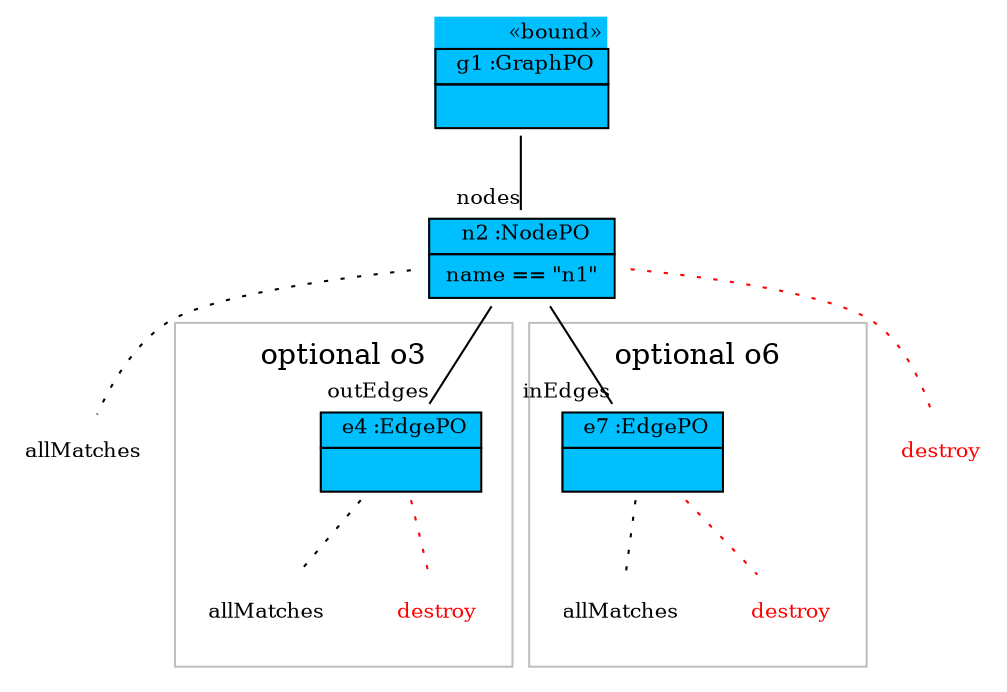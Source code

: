 graph ObjectDiagram {
   node [shape = none, fontsize = 10];
   edge [fontsize = 10];

g1 [label=<<table border='0' cellborder='1' cellspacing='0' color='black' bgcolor='deepskyblue'> <tr> <td border='0' align='right'><font color='black'>&#171;bound&#187;</font></td></tr> <tr> <td align='center'> <font color='black'> g1 :GraphPO </font></td></tr> <tr> <td align='left'> <table border='0' cellborder='0' cellspacing='0' color='black'> <tr> <td>  </td></tr></table></td></tr></table>>];
n2 [label=<<table border='0' cellborder='1' cellspacing='0' color='black' bgcolor='deepskyblue'>  <tr> <td align='center'> <font color='black'> n2 :NodePO </font></td></tr> <tr> <td align='left'> <table border='0' cellborder='0' cellspacing='0' color='black'> <tr><td><font color='black'> name == "n1" </font></td></tr></table></td></tr></table>>];
allMatches_n2 [label=allMatches];
subgraph cluster_o3 
{
   label=<<table border='0' cellborder='0'><tr><td>optional o3</td></tr></table>>;
   color=grey;

e4 [label=<<table border='0' cellborder='1' cellspacing='0' color='black' bgcolor='deepskyblue'>  <tr> <td align='center'> <font color='black'> e4 :EdgePO </font></td></tr> <tr> <td align='left'> <table border='0' cellborder='0' cellspacing='0' color='black'> <tr> <td>  </td></tr></table></td></tr></table>>];
allMatches_e4 [label=allMatches];
d5 [label="destroy" fontcolor="red"]
}

subgraph cluster_o6 
{
   label=<<table border='0' cellborder='0'><tr><td>optional o6</td></tr></table>>;
   color=grey;

e7 [label=<<table border='0' cellborder='1' cellspacing='0' color='black' bgcolor='deepskyblue'>  <tr> <td align='center'> <font color='black'> e7 :EdgePO </font></td></tr> <tr> <td align='left'> <table border='0' cellborder='0' cellspacing='0' color='black'> <tr> <td>  </td></tr></table></td></tr></table>>];
allMatches_e7 [label=allMatches];
d8 [label="destroy" fontcolor="red"]
}

d9 [label="destroy" fontcolor="red"]

n2 -- allMatches_n2 [style="dotted"];
e4 -- allMatches_e4 [style="dotted"];
e4 -- d5 [style="dotted" color="red" fontcolor="red"];
e7 -- allMatches_e7 [style="dotted"];
e7 -- d8 [style="dotted" color="red" fontcolor="red"];
n2 -- d9 [style="dotted" color="red" fontcolor="red"];
g1 -- n2 [headlabel = "nodes" taillabel = "" color="black" fontcolor="black"];
n2 -- e4 [headlabel = "outEdges" taillabel = "" color="black" fontcolor="black"];
n2 -- e7 [headlabel = "inEdges" taillabel = "" color="black" fontcolor="black"];
}
